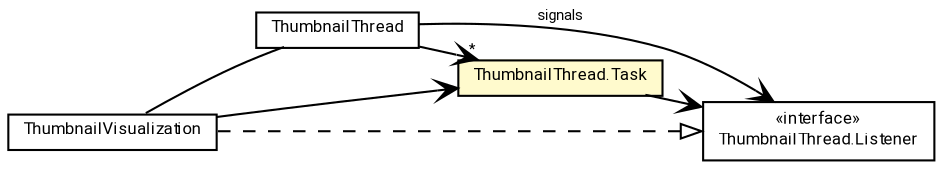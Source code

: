 #!/usr/local/bin/dot
#
# Class diagram 
# Generated by UMLGraph version R5_7_2-60-g0e99a6 (http://www.spinellis.gr/umlgraph/)
#

digraph G {
	graph [fontnames="svg"]
	edge [fontname="Roboto",fontsize=7,labelfontname="Roboto",labelfontsize=7,color="black"];
	node [fontname="Roboto",fontcolor="black",fontsize=8,shape=plaintext,margin=0,width=0,height=0];
	nodesep=0.15;
	ranksep=0.25;
	rankdir=LR;
	// de.lmu.ifi.dbs.elki.visualization.visualizers.thumbs.ThumbnailVisualization
	c10224671 [label=<<table title="de.lmu.ifi.dbs.elki.visualization.visualizers.thumbs.ThumbnailVisualization" border="0" cellborder="1" cellspacing="0" cellpadding="2" href="ThumbnailVisualization.html" target="_parent">
		<tr><td><table border="0" cellspacing="0" cellpadding="1">
		<tr><td align="center" balign="center"> <font face="Roboto">ThumbnailVisualization</font> </td></tr>
		</table></td></tr>
		</table>>, URL="ThumbnailVisualization.html"];
	// de.lmu.ifi.dbs.elki.visualization.visualizers.thumbs.ThumbnailThread
	c10224672 [label=<<table title="de.lmu.ifi.dbs.elki.visualization.visualizers.thumbs.ThumbnailThread" border="0" cellborder="1" cellspacing="0" cellpadding="2" href="ThumbnailThread.html" target="_parent">
		<tr><td><table border="0" cellspacing="0" cellpadding="1">
		<tr><td align="center" balign="center"> <font face="Roboto">ThumbnailThread</font> </td></tr>
		</table></td></tr>
		</table>>, URL="ThumbnailThread.html"];
	// de.lmu.ifi.dbs.elki.visualization.visualizers.thumbs.ThumbnailThread.Task
	c10224673 [label=<<table title="de.lmu.ifi.dbs.elki.visualization.visualizers.thumbs.ThumbnailThread.Task" border="0" cellborder="1" cellspacing="0" cellpadding="2" bgcolor="lemonChiffon" href="ThumbnailThread.Task.html" target="_parent">
		<tr><td><table border="0" cellspacing="0" cellpadding="1">
		<tr><td align="center" balign="center"> <font face="Roboto">ThumbnailThread.Task</font> </td></tr>
		</table></td></tr>
		</table>>, URL="ThumbnailThread.Task.html"];
	// de.lmu.ifi.dbs.elki.visualization.visualizers.thumbs.ThumbnailThread.Listener
	c10224674 [label=<<table title="de.lmu.ifi.dbs.elki.visualization.visualizers.thumbs.ThumbnailThread.Listener" border="0" cellborder="1" cellspacing="0" cellpadding="2" href="ThumbnailThread.Listener.html" target="_parent">
		<tr><td><table border="0" cellspacing="0" cellpadding="1">
		<tr><td align="center" balign="center"> &#171;interface&#187; </td></tr>
		<tr><td align="center" balign="center"> <font face="Roboto">ThumbnailThread.Listener</font> </td></tr>
		</table></td></tr>
		</table>>, URL="ThumbnailThread.Listener.html"];
	// de.lmu.ifi.dbs.elki.visualization.visualizers.thumbs.ThumbnailVisualization implements de.lmu.ifi.dbs.elki.visualization.visualizers.thumbs.ThumbnailThread.Listener
	c10224674 -> c10224671 [arrowtail=empty,style=dashed,dir=back,weight=9];
	// de.lmu.ifi.dbs.elki.visualization.visualizers.thumbs.ThumbnailVisualization assoc de.lmu.ifi.dbs.elki.visualization.visualizers.thumbs.ThumbnailThread
	c10224671 -> c10224672 [arrowhead=none,weight=2];
	// de.lmu.ifi.dbs.elki.visualization.visualizers.thumbs.ThumbnailThread navassoc de.lmu.ifi.dbs.elki.visualization.visualizers.thumbs.ThumbnailThread.Listener
	c10224672 -> c10224674 [arrowhead=open,weight=1,label="signals"];
	// de.lmu.ifi.dbs.elki.visualization.visualizers.thumbs.ThumbnailVisualization navassoc de.lmu.ifi.dbs.elki.visualization.visualizers.thumbs.ThumbnailThread.Task
	c10224671 -> c10224673 [arrowhead=open,weight=1];
	// de.lmu.ifi.dbs.elki.visualization.visualizers.thumbs.ThumbnailThread navassoc de.lmu.ifi.dbs.elki.visualization.visualizers.thumbs.ThumbnailThread.Task
	c10224672 -> c10224673 [arrowhead=open,weight=1,headlabel="*"];
	// de.lmu.ifi.dbs.elki.visualization.visualizers.thumbs.ThumbnailThread.Task navassoc de.lmu.ifi.dbs.elki.visualization.visualizers.thumbs.ThumbnailThread.Listener
	c10224673 -> c10224674 [arrowhead=open,weight=1];
}

